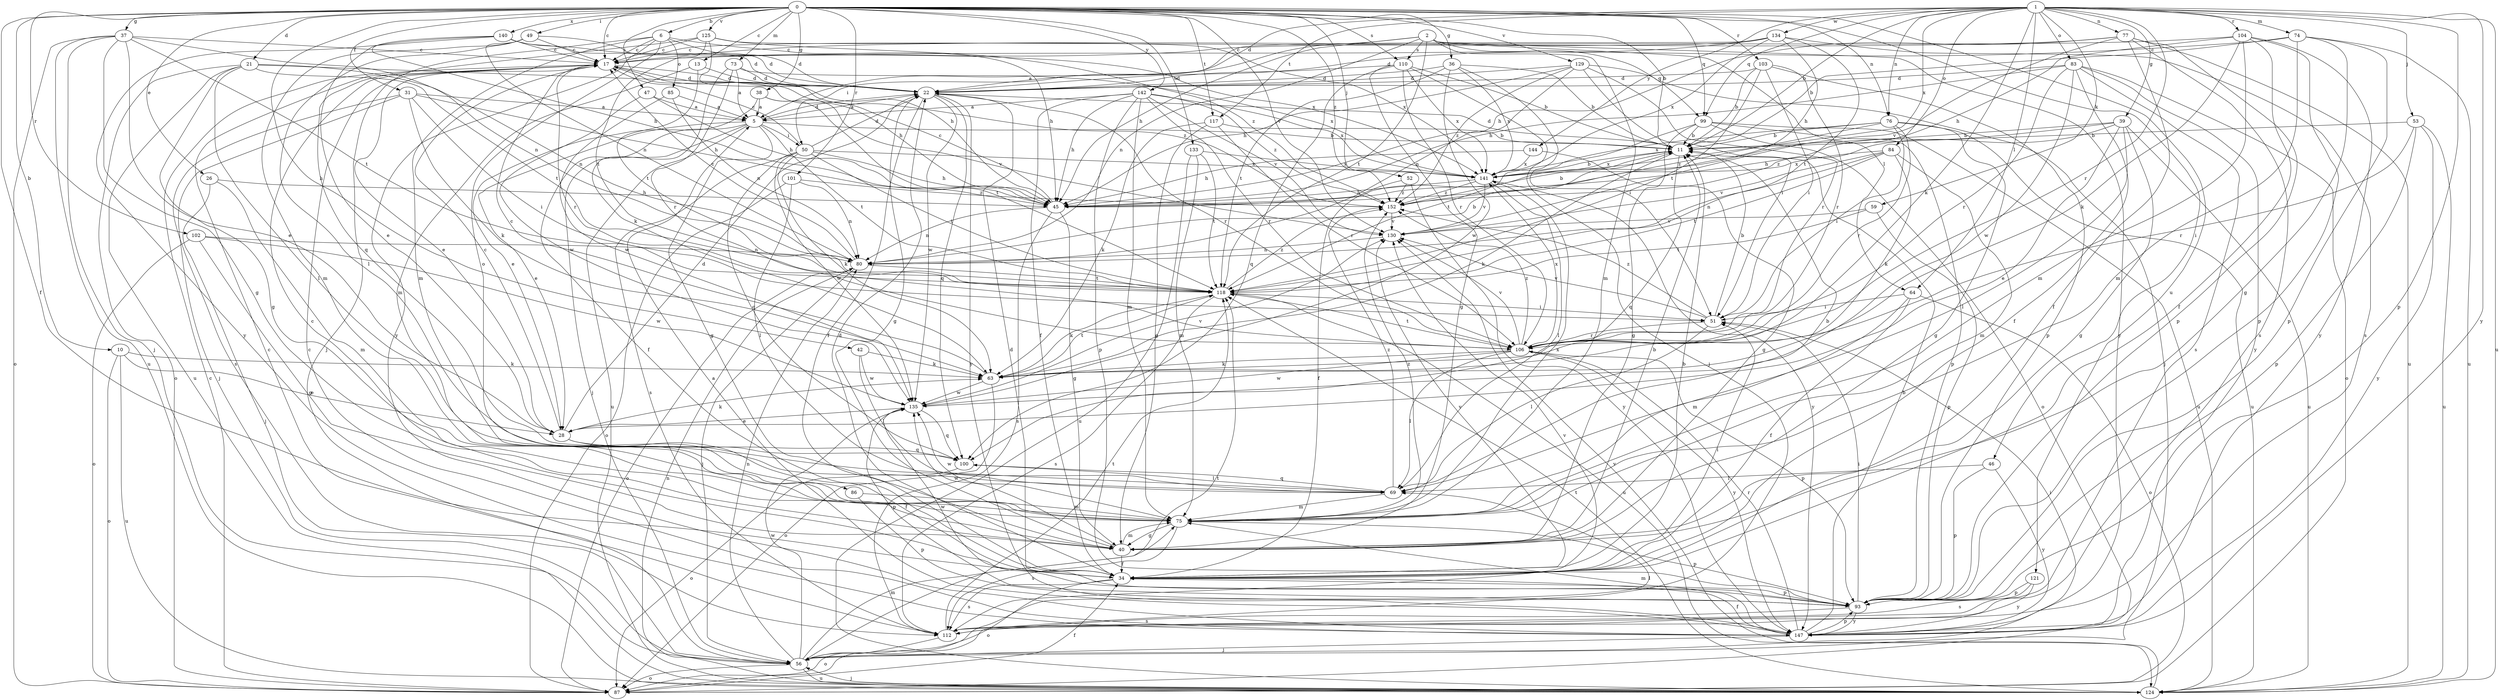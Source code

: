 strict digraph  {
0;
1;
2;
5;
6;
10;
11;
13;
17;
21;
22;
26;
28;
31;
34;
36;
37;
38;
39;
40;
42;
45;
46;
47;
49;
50;
51;
52;
53;
56;
59;
63;
64;
69;
73;
74;
75;
76;
77;
80;
83;
84;
85;
86;
87;
93;
99;
100;
101;
102;
103;
104;
106;
110;
112;
117;
118;
121;
124;
125;
129;
130;
133;
134;
135;
140;
141;
142;
144;
147;
152;
0 -> 6  [label=b];
0 -> 10  [label=b];
0 -> 11  [label=b];
0 -> 13  [label=c];
0 -> 17  [label=c];
0 -> 21  [label=d];
0 -> 26  [label=e];
0 -> 31  [label=f];
0 -> 34  [label=f];
0 -> 36  [label=g];
0 -> 37  [label=g];
0 -> 38  [label=g];
0 -> 42  [label=h];
0 -> 46  [label=i];
0 -> 47  [label=i];
0 -> 49  [label=i];
0 -> 52  [label=j];
0 -> 73  [label=m];
0 -> 76  [label=n];
0 -> 99  [label=q];
0 -> 101  [label=r];
0 -> 102  [label=r];
0 -> 103  [label=r];
0 -> 110  [label=s];
0 -> 117  [label=t];
0 -> 121  [label=u];
0 -> 125  [label=v];
0 -> 129  [label=v];
0 -> 130  [label=v];
0 -> 133  [label=w];
0 -> 140  [label=x];
0 -> 142  [label=y];
0 -> 152  [label=z];
1 -> 11  [label=b];
1 -> 22  [label=d];
1 -> 39  [label=g];
1 -> 53  [label=j];
1 -> 59  [label=k];
1 -> 63  [label=k];
1 -> 64  [label=l];
1 -> 74  [label=m];
1 -> 76  [label=n];
1 -> 77  [label=n];
1 -> 83  [label=o];
1 -> 84  [label=o];
1 -> 93  [label=p];
1 -> 99  [label=q];
1 -> 104  [label=r];
1 -> 106  [label=r];
1 -> 117  [label=t];
1 -> 124  [label=u];
1 -> 134  [label=w];
1 -> 141  [label=x];
1 -> 144  [label=y];
1 -> 147  [label=y];
2 -> 45  [label=h];
2 -> 50  [label=i];
2 -> 64  [label=l];
2 -> 75  [label=m];
2 -> 80  [label=n];
2 -> 99  [label=q];
2 -> 110  [label=s];
2 -> 118  [label=t];
2 -> 147  [label=y];
5 -> 11  [label=b];
5 -> 22  [label=d];
5 -> 28  [label=e];
5 -> 34  [label=f];
5 -> 40  [label=g];
5 -> 50  [label=i];
5 -> 56  [label=j];
5 -> 118  [label=t];
5 -> 124  [label=u];
6 -> 17  [label=c];
6 -> 22  [label=d];
6 -> 45  [label=h];
6 -> 56  [label=j];
6 -> 75  [label=m];
6 -> 85  [label=o];
6 -> 86  [label=o];
6 -> 147  [label=y];
10 -> 28  [label=e];
10 -> 63  [label=k];
10 -> 87  [label=o];
10 -> 124  [label=u];
11 -> 22  [label=d];
11 -> 63  [label=k];
11 -> 100  [label=q];
11 -> 141  [label=x];
13 -> 22  [label=d];
13 -> 75  [label=m];
13 -> 118  [label=t];
17 -> 22  [label=d];
17 -> 28  [label=e];
17 -> 45  [label=h];
17 -> 106  [label=r];
17 -> 152  [label=z];
21 -> 22  [label=d];
21 -> 40  [label=g];
21 -> 69  [label=l];
21 -> 80  [label=n];
21 -> 87  [label=o];
21 -> 118  [label=t];
21 -> 124  [label=u];
22 -> 5  [label=a];
22 -> 34  [label=f];
22 -> 40  [label=g];
22 -> 100  [label=q];
22 -> 106  [label=r];
22 -> 135  [label=w];
22 -> 147  [label=y];
26 -> 45  [label=h];
26 -> 56  [label=j];
26 -> 75  [label=m];
28 -> 17  [label=c];
28 -> 22  [label=d];
28 -> 34  [label=f];
28 -> 63  [label=k];
28 -> 100  [label=q];
31 -> 5  [label=a];
31 -> 45  [label=h];
31 -> 51  [label=i];
31 -> 56  [label=j];
31 -> 63  [label=k];
31 -> 112  [label=s];
34 -> 11  [label=b];
34 -> 17  [label=c];
34 -> 22  [label=d];
34 -> 51  [label=i];
34 -> 87  [label=o];
34 -> 93  [label=p];
34 -> 112  [label=s];
34 -> 130  [label=v];
36 -> 11  [label=b];
36 -> 22  [label=d];
36 -> 51  [label=i];
36 -> 118  [label=t];
36 -> 135  [label=w];
36 -> 141  [label=x];
37 -> 17  [label=c];
37 -> 28  [label=e];
37 -> 40  [label=g];
37 -> 56  [label=j];
37 -> 80  [label=n];
37 -> 87  [label=o];
37 -> 118  [label=t];
37 -> 124  [label=u];
38 -> 5  [label=a];
38 -> 28  [label=e];
38 -> 118  [label=t];
38 -> 130  [label=v];
39 -> 11  [label=b];
39 -> 28  [label=e];
39 -> 40  [label=g];
39 -> 45  [label=h];
39 -> 69  [label=l];
39 -> 124  [label=u];
39 -> 152  [label=z];
40 -> 11  [label=b];
40 -> 34  [label=f];
40 -> 75  [label=m];
40 -> 135  [label=w];
42 -> 63  [label=k];
42 -> 69  [label=l];
42 -> 135  [label=w];
45 -> 17  [label=c];
45 -> 40  [label=g];
45 -> 80  [label=n];
45 -> 112  [label=s];
46 -> 69  [label=l];
46 -> 93  [label=p];
46 -> 147  [label=y];
47 -> 5  [label=a];
47 -> 45  [label=h];
47 -> 135  [label=w];
49 -> 17  [label=c];
49 -> 22  [label=d];
49 -> 69  [label=l];
49 -> 75  [label=m];
49 -> 80  [label=n];
50 -> 17  [label=c];
50 -> 22  [label=d];
50 -> 45  [label=h];
50 -> 63  [label=k];
50 -> 100  [label=q];
50 -> 112  [label=s];
50 -> 118  [label=t];
50 -> 135  [label=w];
50 -> 141  [label=x];
51 -> 11  [label=b];
51 -> 69  [label=l];
51 -> 106  [label=r];
51 -> 130  [label=v];
51 -> 152  [label=z];
52 -> 34  [label=f];
52 -> 147  [label=y];
52 -> 152  [label=z];
53 -> 11  [label=b];
53 -> 93  [label=p];
53 -> 106  [label=r];
53 -> 124  [label=u];
53 -> 147  [label=y];
56 -> 51  [label=i];
56 -> 69  [label=l];
56 -> 75  [label=m];
56 -> 80  [label=n];
56 -> 87  [label=o];
56 -> 118  [label=t];
56 -> 124  [label=u];
56 -> 135  [label=w];
59 -> 93  [label=p];
59 -> 118  [label=t];
59 -> 130  [label=v];
63 -> 17  [label=c];
63 -> 87  [label=o];
63 -> 118  [label=t];
63 -> 135  [label=w];
64 -> 34  [label=f];
64 -> 51  [label=i];
64 -> 75  [label=m];
64 -> 87  [label=o];
69 -> 11  [label=b];
69 -> 75  [label=m];
69 -> 100  [label=q];
69 -> 152  [label=z];
73 -> 5  [label=a];
73 -> 22  [label=d];
73 -> 63  [label=k];
73 -> 106  [label=r];
73 -> 141  [label=x];
74 -> 11  [label=b];
74 -> 17  [label=c];
74 -> 40  [label=g];
74 -> 75  [label=m];
74 -> 93  [label=p];
74 -> 124  [label=u];
75 -> 40  [label=g];
75 -> 93  [label=p];
75 -> 112  [label=s];
75 -> 135  [label=w];
75 -> 141  [label=x];
75 -> 152  [label=z];
76 -> 11  [label=b];
76 -> 40  [label=g];
76 -> 51  [label=i];
76 -> 106  [label=r];
76 -> 124  [label=u];
76 -> 141  [label=x];
76 -> 152  [label=z];
77 -> 17  [label=c];
77 -> 34  [label=f];
77 -> 45  [label=h];
77 -> 93  [label=p];
77 -> 112  [label=s];
77 -> 124  [label=u];
77 -> 130  [label=v];
80 -> 11  [label=b];
80 -> 17  [label=c];
80 -> 56  [label=j];
80 -> 87  [label=o];
80 -> 118  [label=t];
83 -> 22  [label=d];
83 -> 34  [label=f];
83 -> 45  [label=h];
83 -> 87  [label=o];
83 -> 106  [label=r];
83 -> 112  [label=s];
83 -> 135  [label=w];
83 -> 147  [label=y];
84 -> 63  [label=k];
84 -> 75  [label=m];
84 -> 80  [label=n];
84 -> 118  [label=t];
84 -> 130  [label=v];
84 -> 141  [label=x];
85 -> 5  [label=a];
85 -> 80  [label=n];
85 -> 135  [label=w];
86 -> 75  [label=m];
86 -> 93  [label=p];
87 -> 17  [label=c];
87 -> 34  [label=f];
93 -> 22  [label=d];
93 -> 51  [label=i];
93 -> 112  [label=s];
93 -> 135  [label=w];
93 -> 147  [label=y];
99 -> 11  [label=b];
99 -> 40  [label=g];
99 -> 87  [label=o];
99 -> 93  [label=p];
99 -> 118  [label=t];
99 -> 124  [label=u];
100 -> 69  [label=l];
100 -> 87  [label=o];
101 -> 69  [label=l];
101 -> 80  [label=n];
101 -> 87  [label=o];
101 -> 152  [label=z];
102 -> 40  [label=g];
102 -> 80  [label=n];
102 -> 87  [label=o];
102 -> 135  [label=w];
103 -> 11  [label=b];
103 -> 22  [label=d];
103 -> 51  [label=i];
103 -> 93  [label=p];
103 -> 106  [label=r];
103 -> 118  [label=t];
104 -> 17  [label=c];
104 -> 34  [label=f];
104 -> 45  [label=h];
104 -> 63  [label=k];
104 -> 75  [label=m];
104 -> 93  [label=p];
104 -> 147  [label=y];
106 -> 63  [label=k];
106 -> 69  [label=l];
106 -> 93  [label=p];
106 -> 118  [label=t];
106 -> 130  [label=v];
106 -> 135  [label=w];
106 -> 141  [label=x];
106 -> 147  [label=y];
106 -> 152  [label=z];
110 -> 11  [label=b];
110 -> 22  [label=d];
110 -> 40  [label=g];
110 -> 56  [label=j];
110 -> 100  [label=q];
110 -> 106  [label=r];
110 -> 141  [label=x];
112 -> 17  [label=c];
112 -> 87  [label=o];
112 -> 118  [label=t];
112 -> 130  [label=v];
117 -> 11  [label=b];
117 -> 40  [label=g];
117 -> 63  [label=k];
117 -> 106  [label=r];
118 -> 51  [label=i];
118 -> 63  [label=k];
118 -> 112  [label=s];
118 -> 124  [label=u];
118 -> 152  [label=z];
121 -> 93  [label=p];
121 -> 112  [label=s];
121 -> 147  [label=y];
124 -> 56  [label=j];
124 -> 80  [label=n];
124 -> 118  [label=t];
124 -> 130  [label=v];
125 -> 17  [label=c];
125 -> 45  [label=h];
125 -> 100  [label=q];
125 -> 118  [label=t];
125 -> 141  [label=x];
125 -> 152  [label=z];
129 -> 22  [label=d];
129 -> 45  [label=h];
129 -> 51  [label=i];
129 -> 56  [label=j];
129 -> 80  [label=n];
129 -> 106  [label=r];
129 -> 152  [label=z];
130 -> 80  [label=n];
133 -> 75  [label=m];
133 -> 118  [label=t];
133 -> 124  [label=u];
133 -> 141  [label=x];
134 -> 5  [label=a];
134 -> 17  [label=c];
134 -> 22  [label=d];
134 -> 45  [label=h];
134 -> 112  [label=s];
134 -> 118  [label=t];
134 -> 141  [label=x];
135 -> 28  [label=e];
135 -> 93  [label=p];
135 -> 100  [label=q];
135 -> 130  [label=v];
140 -> 17  [label=c];
140 -> 22  [label=d];
140 -> 28  [label=e];
140 -> 45  [label=h];
140 -> 141  [label=x];
140 -> 147  [label=y];
141 -> 11  [label=b];
141 -> 45  [label=h];
141 -> 69  [label=l];
141 -> 130  [label=v];
141 -> 147  [label=y];
141 -> 152  [label=z];
142 -> 5  [label=a];
142 -> 34  [label=f];
142 -> 45  [label=h];
142 -> 75  [label=m];
142 -> 93  [label=p];
142 -> 106  [label=r];
142 -> 130  [label=v];
142 -> 141  [label=x];
142 -> 152  [label=z];
144 -> 40  [label=g];
144 -> 45  [label=h];
144 -> 141  [label=x];
147 -> 5  [label=a];
147 -> 11  [label=b];
147 -> 17  [label=c];
147 -> 34  [label=f];
147 -> 56  [label=j];
147 -> 75  [label=m];
147 -> 93  [label=p];
147 -> 106  [label=r];
152 -> 11  [label=b];
152 -> 130  [label=v];
}
